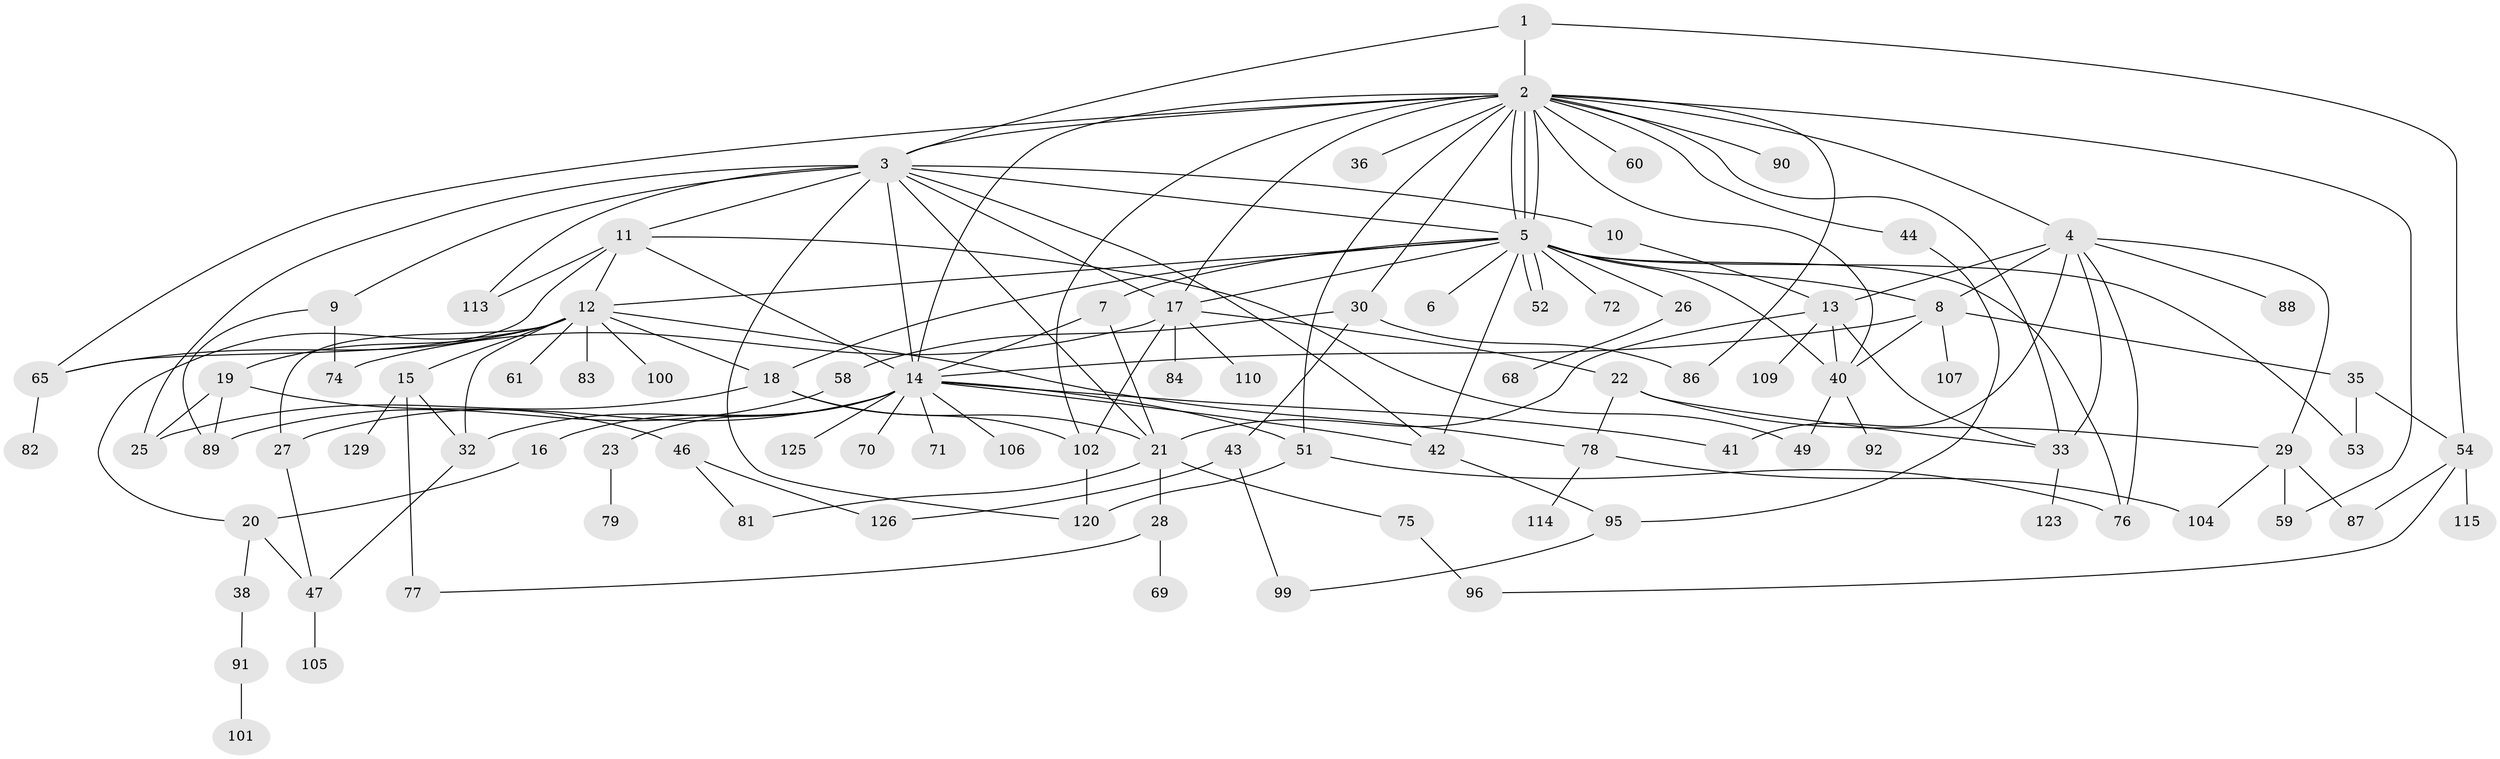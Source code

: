 // Generated by graph-tools (version 1.1) at 2025/23/03/03/25 07:23:49]
// undirected, 93 vertices, 155 edges
graph export_dot {
graph [start="1"]
  node [color=gray90,style=filled];
  1 [super="+128"];
  2 [super="+97"];
  3 [super="+37"];
  4 [super="+67"];
  5 [super="+124"];
  6;
  7 [super="+31"];
  8;
  9 [super="+80"];
  10;
  11 [super="+24"];
  12 [super="+85"];
  13 [super="+127"];
  14 [super="+103"];
  15 [super="+73"];
  16;
  17 [super="+55"];
  18 [super="+111"];
  19 [super="+34"];
  20 [super="+48"];
  21 [super="+50"];
  22;
  23 [super="+62"];
  25 [super="+122"];
  26;
  27 [super="+45"];
  28 [super="+94"];
  29 [super="+112"];
  30 [super="+63"];
  32;
  33 [super="+130"];
  35 [super="+64"];
  36 [super="+39"];
  38;
  40 [super="+56"];
  41;
  42 [super="+116"];
  43;
  44;
  46;
  47 [super="+121"];
  49 [super="+66"];
  51 [super="+57"];
  52;
  53;
  54 [super="+93"];
  58;
  59;
  60 [super="+119"];
  61;
  65;
  68;
  69;
  70;
  71;
  72;
  74;
  75 [super="+131"];
  76;
  77 [super="+98"];
  78;
  79;
  81;
  82;
  83;
  84;
  86;
  87 [super="+118"];
  88;
  89 [super="+132"];
  90;
  91 [super="+108"];
  92;
  95;
  96;
  99;
  100;
  101;
  102;
  104;
  105;
  106;
  107;
  109;
  110;
  113 [super="+117"];
  114;
  115;
  120;
  123;
  125;
  126;
  129;
  1 -- 2;
  1 -- 3;
  1 -- 54;
  2 -- 3;
  2 -- 4;
  2 -- 5;
  2 -- 5;
  2 -- 5;
  2 -- 14;
  2 -- 17;
  2 -- 30;
  2 -- 33;
  2 -- 36;
  2 -- 40;
  2 -- 44;
  2 -- 51;
  2 -- 59;
  2 -- 60;
  2 -- 65;
  2 -- 86;
  2 -- 90;
  2 -- 102;
  3 -- 5;
  3 -- 9;
  3 -- 10;
  3 -- 11;
  3 -- 21;
  3 -- 25;
  3 -- 42;
  3 -- 113;
  3 -- 120;
  3 -- 14;
  3 -- 17;
  4 -- 8;
  4 -- 29;
  4 -- 33;
  4 -- 41 [weight=2];
  4 -- 76;
  4 -- 88;
  4 -- 13;
  5 -- 6;
  5 -- 7;
  5 -- 8;
  5 -- 12;
  5 -- 18;
  5 -- 26;
  5 -- 40;
  5 -- 52;
  5 -- 52;
  5 -- 53;
  5 -- 72;
  5 -- 76;
  5 -- 17;
  5 -- 42;
  7 -- 14;
  7 -- 21;
  8 -- 14;
  8 -- 35;
  8 -- 40;
  8 -- 107;
  9 -- 74;
  9 -- 89;
  10 -- 13;
  11 -- 12;
  11 -- 14;
  11 -- 65;
  11 -- 113;
  11 -- 49;
  12 -- 15;
  12 -- 19;
  12 -- 27;
  12 -- 61;
  12 -- 65;
  12 -- 78;
  12 -- 83;
  12 -- 100;
  12 -- 18;
  12 -- 32;
  12 -- 20;
  13 -- 33;
  13 -- 40;
  13 -- 109;
  13 -- 21;
  14 -- 16;
  14 -- 23;
  14 -- 32;
  14 -- 41;
  14 -- 51;
  14 -- 70;
  14 -- 71;
  14 -- 106;
  14 -- 125;
  14 -- 27;
  14 -- 42;
  15 -- 77 [weight=2];
  15 -- 129;
  15 -- 32;
  16 -- 20;
  17 -- 22;
  17 -- 84;
  17 -- 102;
  17 -- 110;
  17 -- 74;
  18 -- 21;
  18 -- 25;
  18 -- 102;
  19 -- 25;
  19 -- 46;
  19 -- 89;
  20 -- 38;
  20 -- 47;
  21 -- 28;
  21 -- 81;
  21 -- 75;
  22 -- 29;
  22 -- 33;
  22 -- 78;
  23 -- 79;
  26 -- 68;
  27 -- 47;
  28 -- 69;
  28 -- 77;
  29 -- 104;
  29 -- 59;
  29 -- 87;
  30 -- 43;
  30 -- 58;
  30 -- 86;
  32 -- 47;
  33 -- 123;
  35 -- 54;
  35 -- 53;
  38 -- 91;
  40 -- 49;
  40 -- 92;
  42 -- 95;
  43 -- 99;
  43 -- 126;
  44 -- 95;
  46 -- 81;
  46 -- 126;
  47 -- 105;
  51 -- 76;
  51 -- 120;
  54 -- 87;
  54 -- 96;
  54 -- 115;
  58 -- 89;
  65 -- 82;
  75 -- 96;
  78 -- 104;
  78 -- 114;
  91 -- 101;
  95 -- 99;
  102 -- 120;
}
